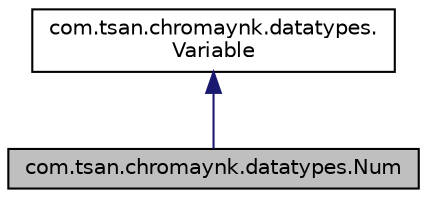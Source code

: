 digraph "com.tsan.chromaynk.datatypes.Num"
{
 // LATEX_PDF_SIZE
  edge [fontname="Helvetica",fontsize="10",labelfontname="Helvetica",labelfontsize="10"];
  node [fontname="Helvetica",fontsize="10",shape=record];
  Node1 [label="com.tsan.chromaynk.datatypes.Num",height=0.2,width=0.4,color="black", fillcolor="grey75", style="filled", fontcolor="black",tooltip=" "];
  Node2 -> Node1 [dir="back",color="midnightblue",fontsize="10",style="solid",fontname="Helvetica"];
  Node2 [label="com.tsan.chromaynk.datatypes.\lVariable",height=0.2,width=0.4,color="black", fillcolor="white", style="filled",URL="$classcom_1_1tsan_1_1chromaynk_1_1datatypes_1_1Variable.html",tooltip=" "];
}
